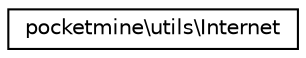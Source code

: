 digraph "Graphical Class Hierarchy"
{
 // INTERACTIVE_SVG=YES
 // LATEX_PDF_SIZE
  edge [fontname="Helvetica",fontsize="10",labelfontname="Helvetica",labelfontsize="10"];
  node [fontname="Helvetica",fontsize="10",shape=record];
  rankdir="LR";
  Node0 [label="pocketmine\\utils\\Internet",height=0.2,width=0.4,color="black", fillcolor="white", style="filled",URL="$df/d1b/classpocketmine_1_1utils_1_1_internet.html",tooltip=" "];
}
